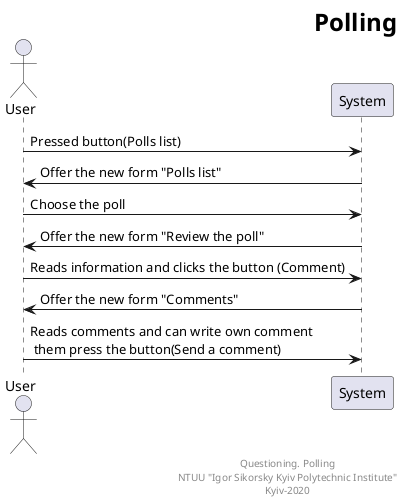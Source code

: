@startuml
right header
<font size=24 color=black><b>Polling
end header

actor User


User -> System: Pressed button(Polls list)
System -> User: Offer the new form "Polls list"
User -> System: Choose the poll
System -> User: Offer the new form "Review the poll"
User -> System: Reads information and clicks the button (Comment)
System -> User: Offer the new form "Comments"
User -> System: Reads comments and can write own comment \n them press the button(Send a comment)

right footer
Questioning. Polling
NTUU "Igor Sikorsky Kyiv Polytechnic Institute"
Kyiv-2020
end footer
@enduml
